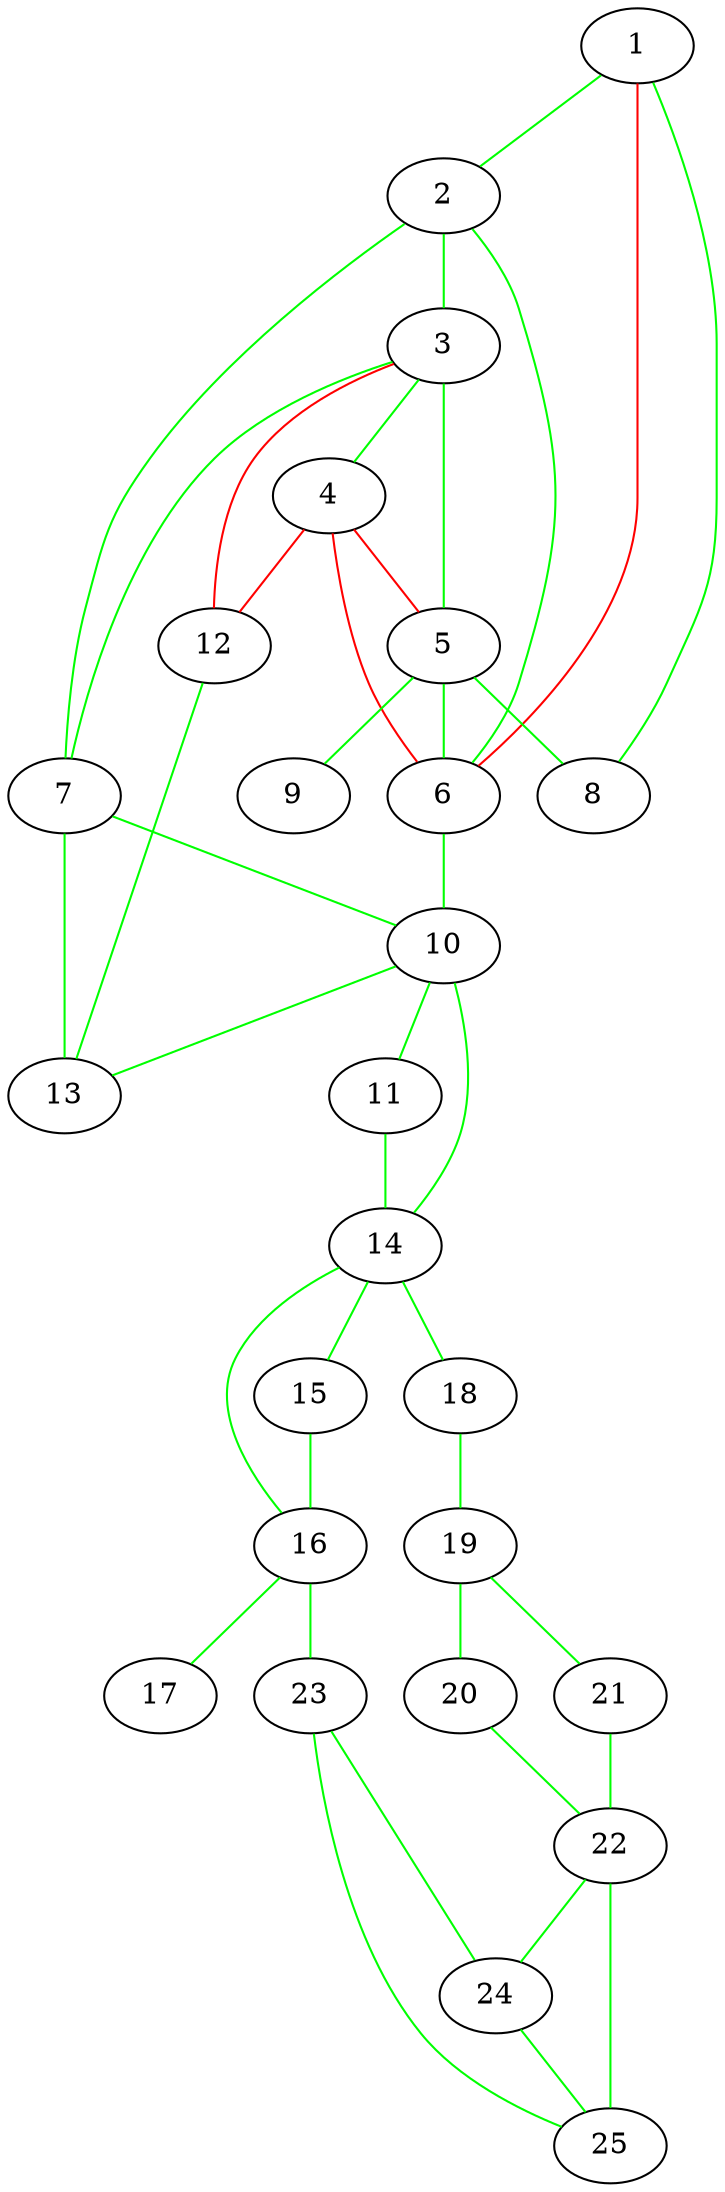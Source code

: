 graph G {
	1 -- 2 [color=green weight=7]
	2 -- 3 [color=green weight=13]
	3 -- 4 [color=green weight=3]
	4 -- 5 [color=red weight=2]
	5 -- 6 [color=green weight=10]
	1 -- 6 [color=red weight=6]
	2 -- 6 [color=green weight=5]
	3 -- 5 [color=green weight=3]
	4 -- 6 [color=red weight=4]
	2 -- 7 [color=green weight=5]
	1 -- 8 [color=green weight=3]
	3 -- 7 [color=green weight=4]
	5 -- 9 [color=green weight=2]
	6 -- 10 [color=green weight=9]
	10 -- 11 [color=green weight=2]
	7 -- 10 [color=green weight=6]
	3 -- 12 [color=red weight=1]
	4 -- 12 [color=red weight=1]
	10 -- 13 [color=green weight=1]
	12 -- 13 [color=green weight=1]
	5 -- 8 [color=green weight=4]
	7 -- 13 [color=green weight=5]
	10 -- 14 [color=green weight=2]
	11 -- 14 [color=green weight=3]
	14 -- 15 [color=green weight=1]
	14 -- 16 [color=green weight=1]
	15 -- 16 [color=green weight=1]
	16 -- 17 [color=green weight=3]
	14 -- 18 [color=green weight=2]
	18 -- 19 [color=green weight=2]
	19 -- 20 [color=green weight=4]
	19 -- 21 [color=green weight=2]
	21 -- 22 [color=green weight=20]
	20 -- 22 [color=green weight=1]
	16 -- 23 [color=green weight=17]
	23 -- 24 [color=green weight=1]
	22 -- 24 [color=green weight=2]
	22 -- 25 [color=green weight=6]
	24 -- 25 [color=green weight=3]
	23 -- 25 [color=green weight=1]
}
